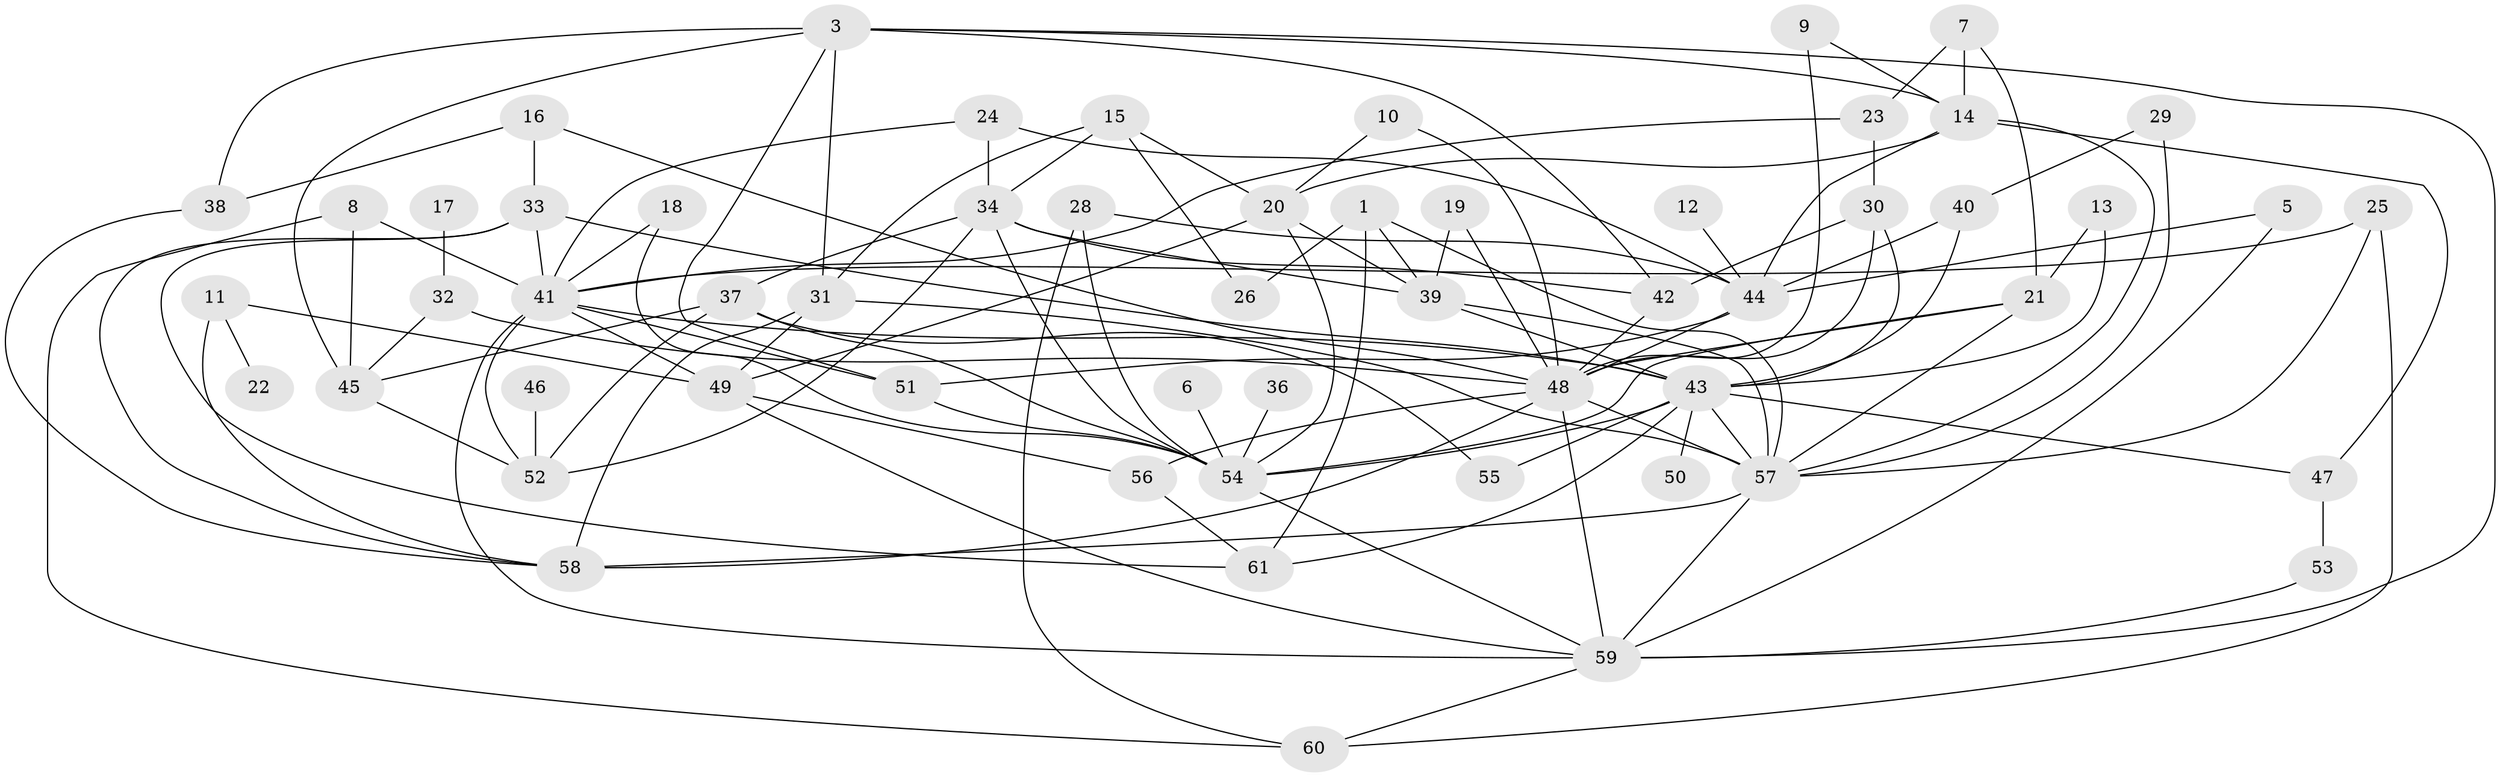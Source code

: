 // original degree distribution, {7: 0.04918032786885246, 3: 0.2540983606557377, 2: 0.20491803278688525, 4: 0.1885245901639344, 0: 0.03278688524590164, 6: 0.02459016393442623, 1: 0.13114754098360656, 5: 0.09836065573770492, 9: 0.00819672131147541, 8: 0.00819672131147541}
// Generated by graph-tools (version 1.1) at 2025/49/03/09/25 03:49:13]
// undirected, 57 vertices, 122 edges
graph export_dot {
graph [start="1"]
  node [color=gray90,style=filled];
  1;
  3;
  5;
  6;
  7;
  8;
  9;
  10;
  11;
  12;
  13;
  14;
  15;
  16;
  17;
  18;
  19;
  20;
  21;
  22;
  23;
  24;
  25;
  26;
  28;
  29;
  30;
  31;
  32;
  33;
  34;
  36;
  37;
  38;
  39;
  40;
  41;
  42;
  43;
  44;
  45;
  46;
  47;
  48;
  49;
  50;
  51;
  52;
  53;
  54;
  55;
  56;
  57;
  58;
  59;
  60;
  61;
  1 -- 26 [weight=1.0];
  1 -- 39 [weight=1.0];
  1 -- 57 [weight=1.0];
  1 -- 61 [weight=1.0];
  3 -- 14 [weight=1.0];
  3 -- 31 [weight=1.0];
  3 -- 38 [weight=1.0];
  3 -- 42 [weight=1.0];
  3 -- 45 [weight=1.0];
  3 -- 51 [weight=1.0];
  3 -- 59 [weight=1.0];
  5 -- 44 [weight=1.0];
  5 -- 59 [weight=1.0];
  6 -- 54 [weight=1.0];
  7 -- 14 [weight=1.0];
  7 -- 21 [weight=1.0];
  7 -- 23 [weight=1.0];
  8 -- 41 [weight=1.0];
  8 -- 45 [weight=1.0];
  8 -- 60 [weight=1.0];
  9 -- 14 [weight=1.0];
  9 -- 48 [weight=2.0];
  10 -- 20 [weight=1.0];
  10 -- 48 [weight=1.0];
  11 -- 22 [weight=1.0];
  11 -- 49 [weight=1.0];
  11 -- 58 [weight=1.0];
  12 -- 44 [weight=1.0];
  13 -- 21 [weight=1.0];
  13 -- 43 [weight=1.0];
  14 -- 20 [weight=1.0];
  14 -- 44 [weight=1.0];
  14 -- 47 [weight=1.0];
  14 -- 57 [weight=1.0];
  15 -- 20 [weight=1.0];
  15 -- 26 [weight=1.0];
  15 -- 31 [weight=1.0];
  15 -- 34 [weight=1.0];
  16 -- 33 [weight=1.0];
  16 -- 38 [weight=1.0];
  16 -- 48 [weight=1.0];
  17 -- 32 [weight=1.0];
  18 -- 41 [weight=1.0];
  18 -- 54 [weight=1.0];
  19 -- 39 [weight=1.0];
  19 -- 48 [weight=1.0];
  20 -- 39 [weight=1.0];
  20 -- 49 [weight=1.0];
  20 -- 54 [weight=1.0];
  21 -- 48 [weight=1.0];
  21 -- 54 [weight=1.0];
  21 -- 57 [weight=1.0];
  23 -- 30 [weight=1.0];
  23 -- 41 [weight=1.0];
  24 -- 34 [weight=1.0];
  24 -- 41 [weight=1.0];
  24 -- 44 [weight=1.0];
  25 -- 41 [weight=1.0];
  25 -- 57 [weight=1.0];
  25 -- 60 [weight=1.0];
  28 -- 44 [weight=1.0];
  28 -- 54 [weight=1.0];
  28 -- 60 [weight=1.0];
  29 -- 40 [weight=1.0];
  29 -- 57 [weight=1.0];
  30 -- 42 [weight=1.0];
  30 -- 43 [weight=2.0];
  30 -- 48 [weight=1.0];
  31 -- 49 [weight=1.0];
  31 -- 57 [weight=2.0];
  31 -- 58 [weight=1.0];
  32 -- 45 [weight=1.0];
  32 -- 48 [weight=1.0];
  33 -- 41 [weight=1.0];
  33 -- 43 [weight=1.0];
  33 -- 58 [weight=1.0];
  33 -- 61 [weight=1.0];
  34 -- 37 [weight=1.0];
  34 -- 39 [weight=1.0];
  34 -- 42 [weight=1.0];
  34 -- 52 [weight=1.0];
  34 -- 54 [weight=1.0];
  36 -- 54 [weight=1.0];
  37 -- 45 [weight=1.0];
  37 -- 52 [weight=1.0];
  37 -- 54 [weight=2.0];
  37 -- 55 [weight=1.0];
  38 -- 58 [weight=1.0];
  39 -- 43 [weight=1.0];
  39 -- 57 [weight=1.0];
  40 -- 43 [weight=1.0];
  40 -- 44 [weight=1.0];
  41 -- 43 [weight=1.0];
  41 -- 49 [weight=1.0];
  41 -- 51 [weight=1.0];
  41 -- 52 [weight=1.0];
  41 -- 59 [weight=1.0];
  42 -- 48 [weight=1.0];
  43 -- 47 [weight=1.0];
  43 -- 50 [weight=1.0];
  43 -- 54 [weight=1.0];
  43 -- 55 [weight=1.0];
  43 -- 57 [weight=1.0];
  43 -- 61 [weight=1.0];
  44 -- 48 [weight=1.0];
  44 -- 51 [weight=1.0];
  45 -- 52 [weight=1.0];
  46 -- 52 [weight=1.0];
  47 -- 53 [weight=1.0];
  48 -- 56 [weight=1.0];
  48 -- 57 [weight=1.0];
  48 -- 58 [weight=1.0];
  48 -- 59 [weight=1.0];
  49 -- 56 [weight=1.0];
  49 -- 59 [weight=2.0];
  51 -- 54 [weight=1.0];
  53 -- 59 [weight=1.0];
  54 -- 59 [weight=2.0];
  56 -- 61 [weight=1.0];
  57 -- 58 [weight=1.0];
  57 -- 59 [weight=3.0];
  59 -- 60 [weight=1.0];
}
